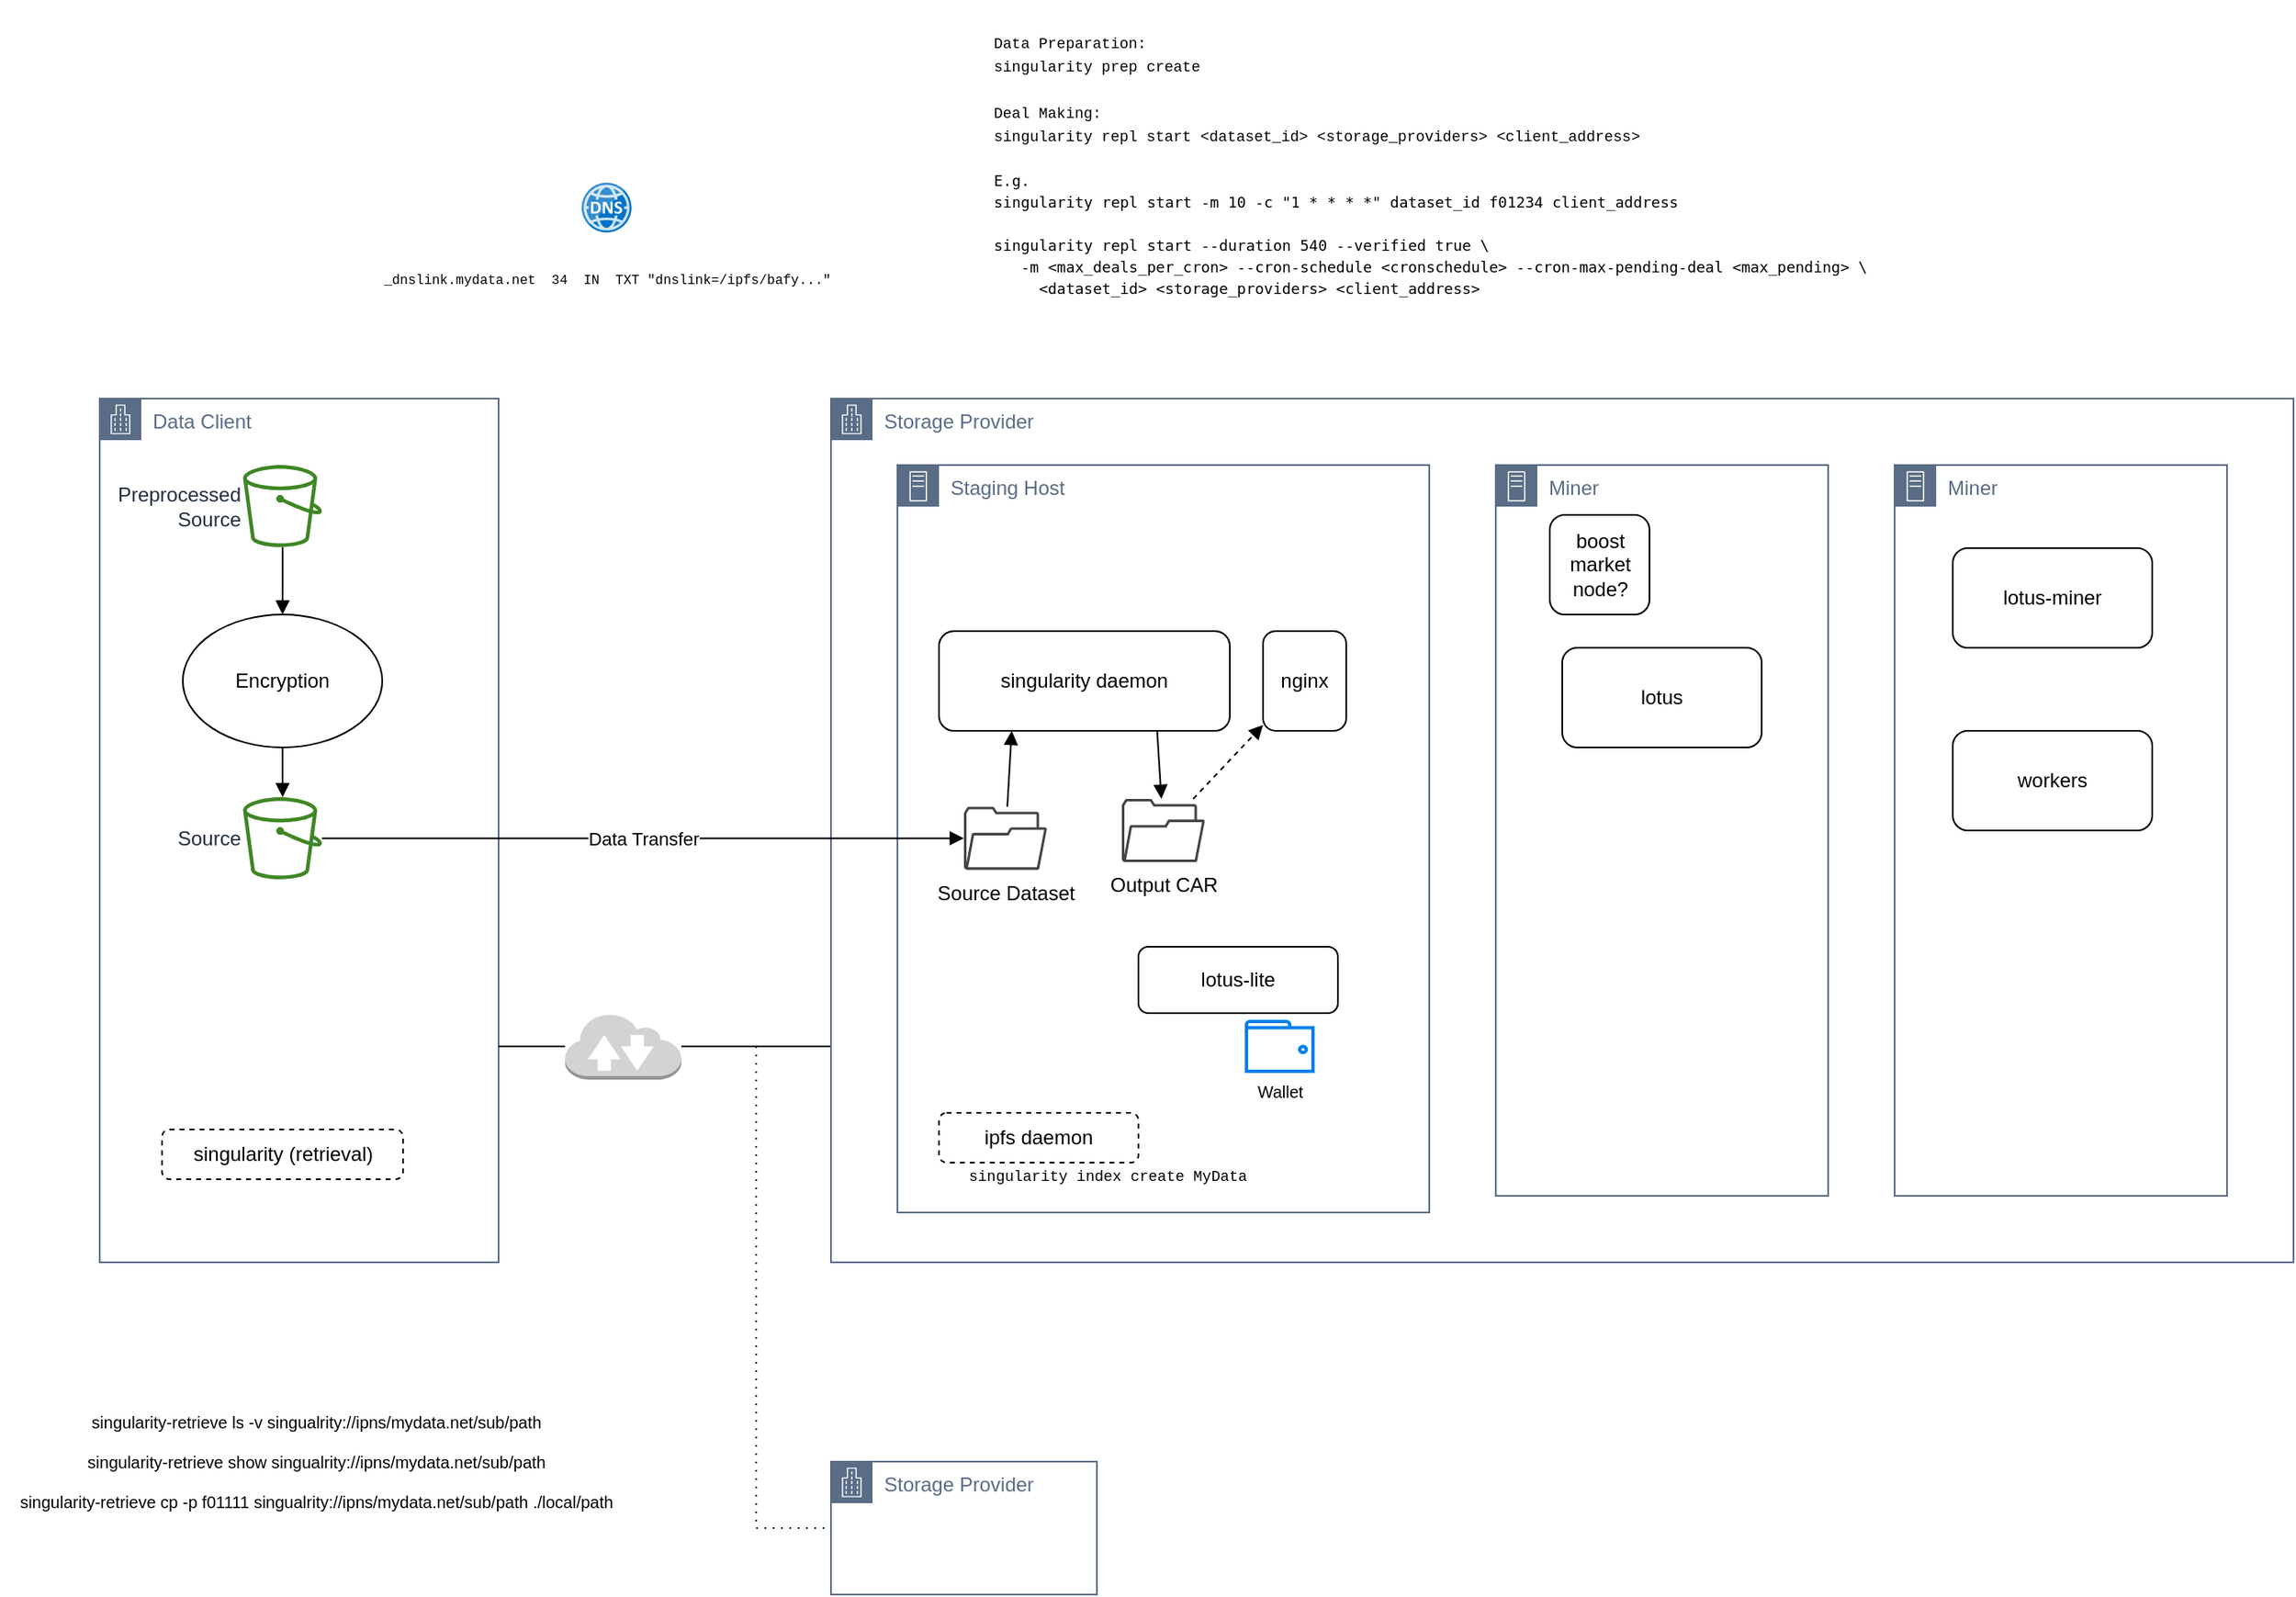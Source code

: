 <mxfile version="20.2.3" type="device"><diagram id="OAlaZWANAr9kwh0mVRzz" name="Overview"><mxGraphModel dx="1234" dy="817" grid="1" gridSize="10" guides="1" tooltips="1" connect="1" arrows="1" fold="1" page="1" pageScale="1" pageWidth="850" pageHeight="1100" math="0" shadow="0"><root><mxCell id="0"/><mxCell id="1" parent="0"/><mxCell id="-VXhqyAVEwYOUICOuM-_-11" style="edgeStyle=orthogonalEdgeStyle;rounded=0;orthogonalLoop=1;jettySize=auto;html=1;entryX=0;entryY=0.75;entryDx=0;entryDy=0;endArrow=none;endFill=0;startArrow=none;" parent="1" source="-VXhqyAVEwYOUICOuM-_-12" target="-VXhqyAVEwYOUICOuM-_-7" edge="1"><mxGeometry relative="1" as="geometry"/></mxCell><mxCell id="-VXhqyAVEwYOUICOuM-_-6" value="Data Client" style="points=[[0,0],[0.25,0],[0.5,0],[0.75,0],[1,0],[1,0.25],[1,0.5],[1,0.75],[1,1],[0.75,1],[0.5,1],[0.25,1],[0,1],[0,0.75],[0,0.5],[0,0.25]];outlineConnect=0;gradientColor=none;html=1;whiteSpace=wrap;fontSize=12;fontStyle=0;container=1;pointerEvents=0;collapsible=0;recursiveResize=0;shape=mxgraph.aws4.group;grIcon=mxgraph.aws4.group_corporate_data_center;strokeColor=#5A6C86;fillColor=none;verticalAlign=top;align=left;spacingLeft=30;fontColor=#5A6C86;dashed=0;" parent="1" vertex="1"><mxGeometry x="70" y="320" width="240" height="520" as="geometry"/></mxCell><mxCell id="-VXhqyAVEwYOUICOuM-_-17" style="edgeStyle=orthogonalEdgeStyle;rounded=0;orthogonalLoop=1;jettySize=auto;html=1;endArrow=block;endFill=1;" parent="-VXhqyAVEwYOUICOuM-_-6" source="-VXhqyAVEwYOUICOuM-_-9" target="-VXhqyAVEwYOUICOuM-_-16" edge="1"><mxGeometry relative="1" as="geometry"/></mxCell><mxCell id="-VXhqyAVEwYOUICOuM-_-9" value="Encryption" style="ellipse;whiteSpace=wrap;html=1;" parent="-VXhqyAVEwYOUICOuM-_-6" vertex="1"><mxGeometry x="50" y="130" width="120" height="80" as="geometry"/></mxCell><mxCell id="-VXhqyAVEwYOUICOuM-_-15" style="edgeStyle=orthogonalEdgeStyle;rounded=0;orthogonalLoop=1;jettySize=auto;html=1;endArrow=block;endFill=1;" parent="-VXhqyAVEwYOUICOuM-_-6" source="-VXhqyAVEwYOUICOuM-_-14" target="-VXhqyAVEwYOUICOuM-_-9" edge="1"><mxGeometry relative="1" as="geometry"/></mxCell><mxCell id="-VXhqyAVEwYOUICOuM-_-14" value="Preprocessed &lt;br&gt;Source" style="sketch=0;outlineConnect=0;fontColor=#232F3E;gradientColor=none;fillColor=#3F8624;strokeColor=none;dashed=0;verticalLabelPosition=middle;verticalAlign=middle;align=right;html=1;fontSize=12;fontStyle=0;aspect=fixed;pointerEvents=1;shape=mxgraph.aws4.bucket;labelPosition=left;" parent="-VXhqyAVEwYOUICOuM-_-6" vertex="1"><mxGeometry x="86.25" y="40" width="47.5" height="49.4" as="geometry"/></mxCell><mxCell id="-VXhqyAVEwYOUICOuM-_-16" value="Source" style="sketch=0;outlineConnect=0;fontColor=#232F3E;gradientColor=none;fillColor=#3F8624;strokeColor=none;dashed=0;verticalLabelPosition=middle;verticalAlign=middle;align=right;html=1;fontSize=12;fontStyle=0;aspect=fixed;pointerEvents=1;shape=mxgraph.aws4.bucket;labelPosition=left;" parent="-VXhqyAVEwYOUICOuM-_-6" vertex="1"><mxGeometry x="86.25" y="240" width="47.5" height="49.4" as="geometry"/></mxCell><mxCell id="-VXhqyAVEwYOUICOuM-_-62" value="singularity (retrieval)" style="rounded=1;whiteSpace=wrap;html=1;dashed=1;" parent="-VXhqyAVEwYOUICOuM-_-6" vertex="1"><mxGeometry x="37.5" y="440" width="145" height="30" as="geometry"/></mxCell><mxCell id="-VXhqyAVEwYOUICOuM-_-7" value="Storage Provider" style="points=[[0,0],[0.25,0],[0.5,0],[0.75,0],[1,0],[1,0.25],[1,0.5],[1,0.75],[1,1],[0.75,1],[0.5,1],[0.25,1],[0,1],[0,0.75],[0,0.5],[0,0.25]];outlineConnect=0;gradientColor=none;html=1;whiteSpace=wrap;fontSize=12;fontStyle=0;container=1;pointerEvents=0;collapsible=0;recursiveResize=0;shape=mxgraph.aws4.group;grIcon=mxgraph.aws4.group_corporate_data_center;strokeColor=#5A6C86;fillColor=none;verticalAlign=top;align=left;spacingLeft=30;fontColor=#5A6C86;dashed=0;" parent="1" vertex="1"><mxGeometry x="510" y="320" width="880" height="520" as="geometry"/></mxCell><mxCell id="-VXhqyAVEwYOUICOuM-_-18" value="Staging Host" style="points=[[0,0],[0.25,0],[0.5,0],[0.75,0],[1,0],[1,0.25],[1,0.5],[1,0.75],[1,1],[0.75,1],[0.5,1],[0.25,1],[0,1],[0,0.75],[0,0.5],[0,0.25]];outlineConnect=0;gradientColor=none;html=1;whiteSpace=wrap;fontSize=12;fontStyle=0;container=1;pointerEvents=0;collapsible=0;recursiveResize=0;shape=mxgraph.aws4.group;grIcon=mxgraph.aws4.group_on_premise;strokeColor=#5A6C86;fillColor=none;verticalAlign=top;align=left;spacingLeft=30;fontColor=#5A6C86;dashed=0;" parent="-VXhqyAVEwYOUICOuM-_-7" vertex="1"><mxGeometry x="40" y="40" width="320" height="450" as="geometry"/></mxCell><mxCell id="-VXhqyAVEwYOUICOuM-_-41" style="edgeStyle=none;rounded=0;orthogonalLoop=1;jettySize=auto;html=1;entryX=0.25;entryY=1;entryDx=0;entryDy=0;fontSize=10;fontColor=#000000;endArrow=block;endFill=1;" parent="-VXhqyAVEwYOUICOuM-_-18" source="-VXhqyAVEwYOUICOuM-_-32" target="-VXhqyAVEwYOUICOuM-_-35" edge="1"><mxGeometry relative="1" as="geometry"/></mxCell><mxCell id="-VXhqyAVEwYOUICOuM-_-32" value="Source Dataset" style="sketch=0;pointerEvents=1;shadow=0;dashed=0;html=1;strokeColor=none;fillColor=#434445;aspect=fixed;labelPosition=center;verticalLabelPosition=bottom;verticalAlign=top;align=center;outlineConnect=0;shape=mxgraph.vvd.folder;" parent="-VXhqyAVEwYOUICOuM-_-18" vertex="1"><mxGeometry x="40" y="205.7" width="50" height="38" as="geometry"/></mxCell><mxCell id="-VXhqyAVEwYOUICOuM-_-42" style="edgeStyle=none;rounded=0;orthogonalLoop=1;jettySize=auto;html=1;fontSize=10;fontColor=#000000;endArrow=block;endFill=1;exitX=0.75;exitY=1;exitDx=0;exitDy=0;" parent="-VXhqyAVEwYOUICOuM-_-18" source="-VXhqyAVEwYOUICOuM-_-35" target="-VXhqyAVEwYOUICOuM-_-37" edge="1"><mxGeometry relative="1" as="geometry"/></mxCell><mxCell id="-VXhqyAVEwYOUICOuM-_-35" value="singularity daemon" style="rounded=1;whiteSpace=wrap;html=1;" parent="-VXhqyAVEwYOUICOuM-_-18" vertex="1"><mxGeometry x="25" y="100" width="175" height="60" as="geometry"/></mxCell><mxCell id="-VXhqyAVEwYOUICOuM-_-44" style="edgeStyle=none;rounded=0;orthogonalLoop=1;jettySize=auto;html=1;fontSize=10;fontColor=#000000;endArrow=block;endFill=1;dashed=1;" parent="-VXhqyAVEwYOUICOuM-_-18" source="-VXhqyAVEwYOUICOuM-_-37" target="-VXhqyAVEwYOUICOuM-_-43" edge="1"><mxGeometry relative="1" as="geometry"/></mxCell><mxCell id="-VXhqyAVEwYOUICOuM-_-37" value="Output CAR" style="sketch=0;pointerEvents=1;shadow=0;dashed=0;html=1;strokeColor=none;fillColor=#434445;aspect=fixed;labelPosition=center;verticalLabelPosition=bottom;verticalAlign=top;align=center;outlineConnect=0;shape=mxgraph.vvd.folder;" parent="-VXhqyAVEwYOUICOuM-_-18" vertex="1"><mxGeometry x="135" y="201" width="50" height="38" as="geometry"/></mxCell><mxCell id="-VXhqyAVEwYOUICOuM-_-43" value="nginx" style="rounded=1;whiteSpace=wrap;html=1;" parent="-VXhqyAVEwYOUICOuM-_-18" vertex="1"><mxGeometry x="220" y="100" width="50" height="60" as="geometry"/></mxCell><mxCell id="-VXhqyAVEwYOUICOuM-_-56" value="ipfs daemon" style="rounded=1;whiteSpace=wrap;html=1;dashed=1;" parent="-VXhqyAVEwYOUICOuM-_-18" vertex="1"><mxGeometry x="25" y="390" width="120" height="30" as="geometry"/></mxCell><mxCell id="-VXhqyAVEwYOUICOuM-_-58" value="&lt;meta charset=&quot;utf-8&quot; style=&quot;font-size: 9px;&quot;&gt;&lt;pre style=&quot;box-sizing: border-box; font-family: ui-monospace, SFMono-Regular, &amp;quot;SF Mono&amp;quot;, Menlo, Consolas, &amp;quot;Liberation Mono&amp;quot;, monospace; font-size: 9px; margin-top: 0px; margin-bottom: 0px; overflow-wrap: normal; padding: 16px; overflow: auto; line-height: 1.45; background-color: var(--color-canvas-subtle); border-radius: 6px; word-break: normal;&quot;&gt;singularity index create MyData&lt;/pre&gt;&lt;div style=&quot;font-size: 9px;&quot;&gt;&lt;br style=&quot;color: rgb(201, 209, 217); font-family: -apple-system, &amp;quot;system-ui&amp;quot;, &amp;quot;Segoe UI&amp;quot;, Helvetica, Arial, sans-serif, &amp;quot;Apple Color Emoji&amp;quot;, &amp;quot;Segoe UI Emoji&amp;quot;; font-size: 9px; font-style: normal; font-variant-ligatures: normal; font-variant-caps: normal; font-weight: 400; letter-spacing: normal; orphans: 2; text-align: start; text-indent: 0px; text-transform: none; widows: 2; word-spacing: 0px; -webkit-text-stroke-width: 0px; background-color: rgb(13, 17, 23); text-decoration-thickness: initial; text-decoration-style: initial; text-decoration-color: initial;&quot;&gt;&lt;/div&gt;" style="text;whiteSpace=wrap;html=1;fontSize=9;fontColor=#000000;" parent="-VXhqyAVEwYOUICOuM-_-18" vertex="1"><mxGeometry x="25" y="400" width="320" height="50" as="geometry"/></mxCell><mxCell id="6eNSlnvhhymTScKbMZlb-1" value="lotus-lite" style="rounded=1;whiteSpace=wrap;html=1;" vertex="1" parent="-VXhqyAVEwYOUICOuM-_-18"><mxGeometry x="145" y="290" width="120" height="40" as="geometry"/></mxCell><mxCell id="-VXhqyAVEwYOUICOuM-_-47" value="Wallet" style="html=1;verticalLabelPosition=bottom;align=center;labelBackgroundColor=#ffffff;verticalAlign=top;strokeWidth=2;strokeColor=#0080F0;shadow=0;dashed=0;shape=mxgraph.ios7.icons.wallet;fontSize=10;fontColor=#000000;" parent="-VXhqyAVEwYOUICOuM-_-18" vertex="1"><mxGeometry x="210" y="335" width="40" height="30" as="geometry"/></mxCell><mxCell id="-VXhqyAVEwYOUICOuM-_-19" value="Miner" style="points=[[0,0],[0.25,0],[0.5,0],[0.75,0],[1,0],[1,0.25],[1,0.5],[1,0.75],[1,1],[0.75,1],[0.5,1],[0.25,1],[0,1],[0,0.75],[0,0.5],[0,0.25]];outlineConnect=0;gradientColor=none;html=1;whiteSpace=wrap;fontSize=12;fontStyle=0;container=1;pointerEvents=0;collapsible=0;recursiveResize=0;shape=mxgraph.aws4.group;grIcon=mxgraph.aws4.group_on_premise;strokeColor=#5A6C86;fillColor=none;verticalAlign=top;align=left;spacingLeft=30;fontColor=#5A6C86;dashed=0;" parent="-VXhqyAVEwYOUICOuM-_-7" vertex="1"><mxGeometry x="400" y="40" width="200" height="440" as="geometry"/></mxCell><mxCell id="-VXhqyAVEwYOUICOuM-_-45" value="lotus" style="rounded=1;whiteSpace=wrap;html=1;" parent="-VXhqyAVEwYOUICOuM-_-19" vertex="1"><mxGeometry x="40" y="110" width="120" height="60" as="geometry"/></mxCell><mxCell id="-VXhqyAVEwYOUICOuM-_-49" value="boost market node?" style="rounded=1;whiteSpace=wrap;html=1;" parent="-VXhqyAVEwYOUICOuM-_-19" vertex="1"><mxGeometry x="32.5" y="30" width="60" height="60" as="geometry"/></mxCell><mxCell id="-VXhqyAVEwYOUICOuM-_-50" value="lotus-miner" style="rounded=1;whiteSpace=wrap;html=1;" parent="-VXhqyAVEwYOUICOuM-_-7" vertex="1"><mxGeometry x="675" y="90" width="120" height="60" as="geometry"/></mxCell><mxCell id="-VXhqyAVEwYOUICOuM-_-51" value="Miner" style="points=[[0,0],[0.25,0],[0.5,0],[0.75,0],[1,0],[1,0.25],[1,0.5],[1,0.75],[1,1],[0.75,1],[0.5,1],[0.25,1],[0,1],[0,0.75],[0,0.5],[0,0.25]];outlineConnect=0;gradientColor=none;html=1;whiteSpace=wrap;fontSize=12;fontStyle=0;container=1;pointerEvents=0;collapsible=0;recursiveResize=0;shape=mxgraph.aws4.group;grIcon=mxgraph.aws4.group_on_premise;strokeColor=#5A6C86;fillColor=none;verticalAlign=top;align=left;spacingLeft=30;fontColor=#5A6C86;dashed=0;" parent="-VXhqyAVEwYOUICOuM-_-7" vertex="1"><mxGeometry x="640" y="40" width="200" height="440" as="geometry"/></mxCell><mxCell id="-VXhqyAVEwYOUICOuM-_-55" value="workers" style="rounded=1;whiteSpace=wrap;html=1;" parent="-VXhqyAVEwYOUICOuM-_-51" vertex="1"><mxGeometry x="35" y="160" width="120" height="60" as="geometry"/></mxCell><mxCell id="-VXhqyAVEwYOUICOuM-_-34" style="rounded=0;orthogonalLoop=1;jettySize=auto;html=1;endArrow=none;endFill=0;entryX=0;entryY=0.5;entryDx=0;entryDy=0;dashed=1;dashPattern=1 4;edgeStyle=orthogonalEdgeStyle;" parent="1" source="-VXhqyAVEwYOUICOuM-_-12" target="-VXhqyAVEwYOUICOuM-_-28" edge="1"><mxGeometry relative="1" as="geometry"/></mxCell><mxCell id="-VXhqyAVEwYOUICOuM-_-12" value="" style="outlineConnect=0;dashed=0;verticalLabelPosition=bottom;verticalAlign=top;align=center;html=1;shape=mxgraph.aws3.internet_2;fillColor=#D2D3D3;gradientColor=none;" parent="1" vertex="1"><mxGeometry x="350" y="690" width="70" height="40" as="geometry"/></mxCell><mxCell id="-VXhqyAVEwYOUICOuM-_-13" value="" style="edgeStyle=orthogonalEdgeStyle;rounded=0;orthogonalLoop=1;jettySize=auto;html=1;entryX=0;entryY=0.5;entryDx=0;entryDy=0;endArrow=none;endFill=0;exitX=1;exitY=0.75;exitDx=0;exitDy=0;" parent="1" source="-VXhqyAVEwYOUICOuM-_-6" target="-VXhqyAVEwYOUICOuM-_-12" edge="1"><mxGeometry relative="1" as="geometry"><mxPoint x="290" y="580" as="sourcePoint"/><mxPoint x="510" y="580" as="targetPoint"/></mxGeometry></mxCell><mxCell id="-VXhqyAVEwYOUICOuM-_-28" value="Storage Provider" style="points=[[0,0],[0.25,0],[0.5,0],[0.75,0],[1,0],[1,0.25],[1,0.5],[1,0.75],[1,1],[0.75,1],[0.5,1],[0.25,1],[0,1],[0,0.75],[0,0.5],[0,0.25]];outlineConnect=0;gradientColor=none;html=1;whiteSpace=wrap;fontSize=12;fontStyle=0;container=1;pointerEvents=0;collapsible=0;recursiveResize=0;shape=mxgraph.aws4.group;grIcon=mxgraph.aws4.group_corporate_data_center;strokeColor=#5A6C86;fillColor=none;verticalAlign=top;align=left;spacingLeft=30;fontColor=#5A6C86;dashed=0;" parent="1" vertex="1"><mxGeometry x="510" y="960" width="160" height="80" as="geometry"/></mxCell><mxCell id="-VXhqyAVEwYOUICOuM-_-33" value="Data Transfer" style="edgeStyle=orthogonalEdgeStyle;rounded=0;orthogonalLoop=1;jettySize=auto;html=1;endArrow=block;endFill=1;" parent="1" source="-VXhqyAVEwYOUICOuM-_-16" target="-VXhqyAVEwYOUICOuM-_-32" edge="1"><mxGeometry relative="1" as="geometry"/></mxCell><mxCell id="-VXhqyAVEwYOUICOuM-_-48" value="&lt;pre style=&quot;box-sizing: border-box; margin-top: 0px; margin-bottom: 0px; overflow-wrap: normal; padding: 16px; overflow: auto; line-height: 1.45; background-color: var(--color-canvas-subtle); border-radius: 6px; word-break: normal;&quot;&gt;&lt;span style=&quot;box-sizing: border-box;&quot; class=&quot;pl-c&quot;&gt;&lt;font face=&quot;ui-monospace, SFMono-Regular, SF Mono, Menlo, Consolas, Liberation Mono, monospace&quot;&gt;Data Preparation: &lt;br&gt;singularity prep create &lt;br&gt;&lt;br&gt;Deal Making:&lt;br&gt;singularity repl start &amp;lt;dataset_id&amp;gt; &amp;lt;storage_providers&amp;gt; &amp;lt;client_address&amp;gt;&lt;br&gt;&lt;/font&gt;&lt;/span&gt;&lt;br&gt;E.g. &lt;br&gt;singularity repl start -m 10 -c &quot;1 * * * *&quot; dataset_id f01234 client_address&lt;br&gt;&lt;br&gt;singularity repl start --duration 540 --verified true \&lt;br&gt; &amp;nbsp; -m &amp;lt;max_deals_per_cron&amp;gt; --cron-schedule &amp;lt;cronschedule&amp;gt; --cron-max-pending-deal &amp;lt;max_pending&amp;gt; \&lt;br&gt;&amp;nbsp; &amp;nbsp; &amp;nbsp;&amp;lt;dataset_id&amp;gt; &amp;lt;storage_providers&amp;gt; &amp;lt;client_address&amp;gt;&lt;/pre&gt;" style="text;html=1;align=left;verticalAlign=middle;resizable=0;points=[];autosize=1;strokeColor=none;fillColor=none;fontSize=9;fontColor=default;" parent="1" vertex="1"><mxGeometry x="590" y="80" width="580" height="200" as="geometry"/></mxCell><mxCell id="-VXhqyAVEwYOUICOuM-_-61" value="&lt;div style=&quot;font-size: 10px;&quot;&gt;singularity-retrieve ls -v singualrity://ipns/mydata.net/sub/path&lt;/div&gt;&lt;div style=&quot;font-size: 10px;&quot;&gt;&lt;br style=&quot;font-size: 10px;&quot;&gt;&lt;/div&gt;&lt;div style=&quot;font-size: 10px;&quot;&gt;&lt;div style=&quot;font-size: 10px;&quot;&gt;singularity-retrieve show singualrity://ipns/mydata.net/sub/path&lt;/div&gt;&lt;/div&gt;&lt;div style=&quot;font-size: 10px;&quot;&gt;&lt;br style=&quot;font-size: 10px;&quot;&gt;&lt;/div&gt;&lt;div style=&quot;font-size: 10px;&quot;&gt;&lt;div style=&quot;font-size: 10px;&quot;&gt;singularity-retrieve cp -p f01111 singualrity://ipns/mydata.net/sub/path ./local/path&lt;/div&gt;&lt;/div&gt;" style="text;html=1;align=center;verticalAlign=middle;resizable=0;points=[];autosize=1;strokeColor=none;fillColor=none;fontSize=10;fontColor=#000000;" parent="1" vertex="1"><mxGeometry x="10" y="925" width="380" height="70" as="geometry"/></mxCell><mxCell id="-VXhqyAVEwYOUICOuM-_-63" value="&lt;pre style=&quot;box-sizing: border-box; font-family: ui-monospace, SFMono-Regular, &amp;quot;SF Mono&amp;quot;, Menlo, Consolas, &amp;quot;Liberation Mono&amp;quot;, monospace; font-size: 8px; margin-top: 0px; margin-bottom: 16px; overflow-wrap: normal; padding: 16px; overflow: auto; line-height: 1.45; background-color: var(--color-canvas-subtle); border-radius: 6px; text-align: start;&quot; class=&quot;notranslate&quot; lang=&quot;text&quot;&gt;&lt;code style=&quot;box-sizing: border-box; font-family: ui-monospace, SFMono-Regular, &amp;quot;SF Mono&amp;quot;, Menlo, Consolas, &amp;quot;Liberation Mono&amp;quot;, monospace; font-size: 8px; padding: 0px; margin: 0px; background: transparent; border-radius: 6px; word-break: normal; border: 0px; display: inline; overflow: visible; line-height: inherit; overflow-wrap: normal;&quot;&gt;_dnslink.mydata.net  34  IN  TXT &quot;dnslink=/ipfs/bafy...&quot;&lt;/code&gt;&lt;/pre&gt;" style="sketch=0;aspect=fixed;html=1;points=[];align=center;image;fontSize=8;image=img/lib/mscae/DNS.svg;labelBackgroundColor=none;fontColor=#000000;" parent="1" vertex="1"><mxGeometry x="360" y="190" width="30" height="30" as="geometry"/></mxCell></root></mxGraphModel></diagram></mxfile>